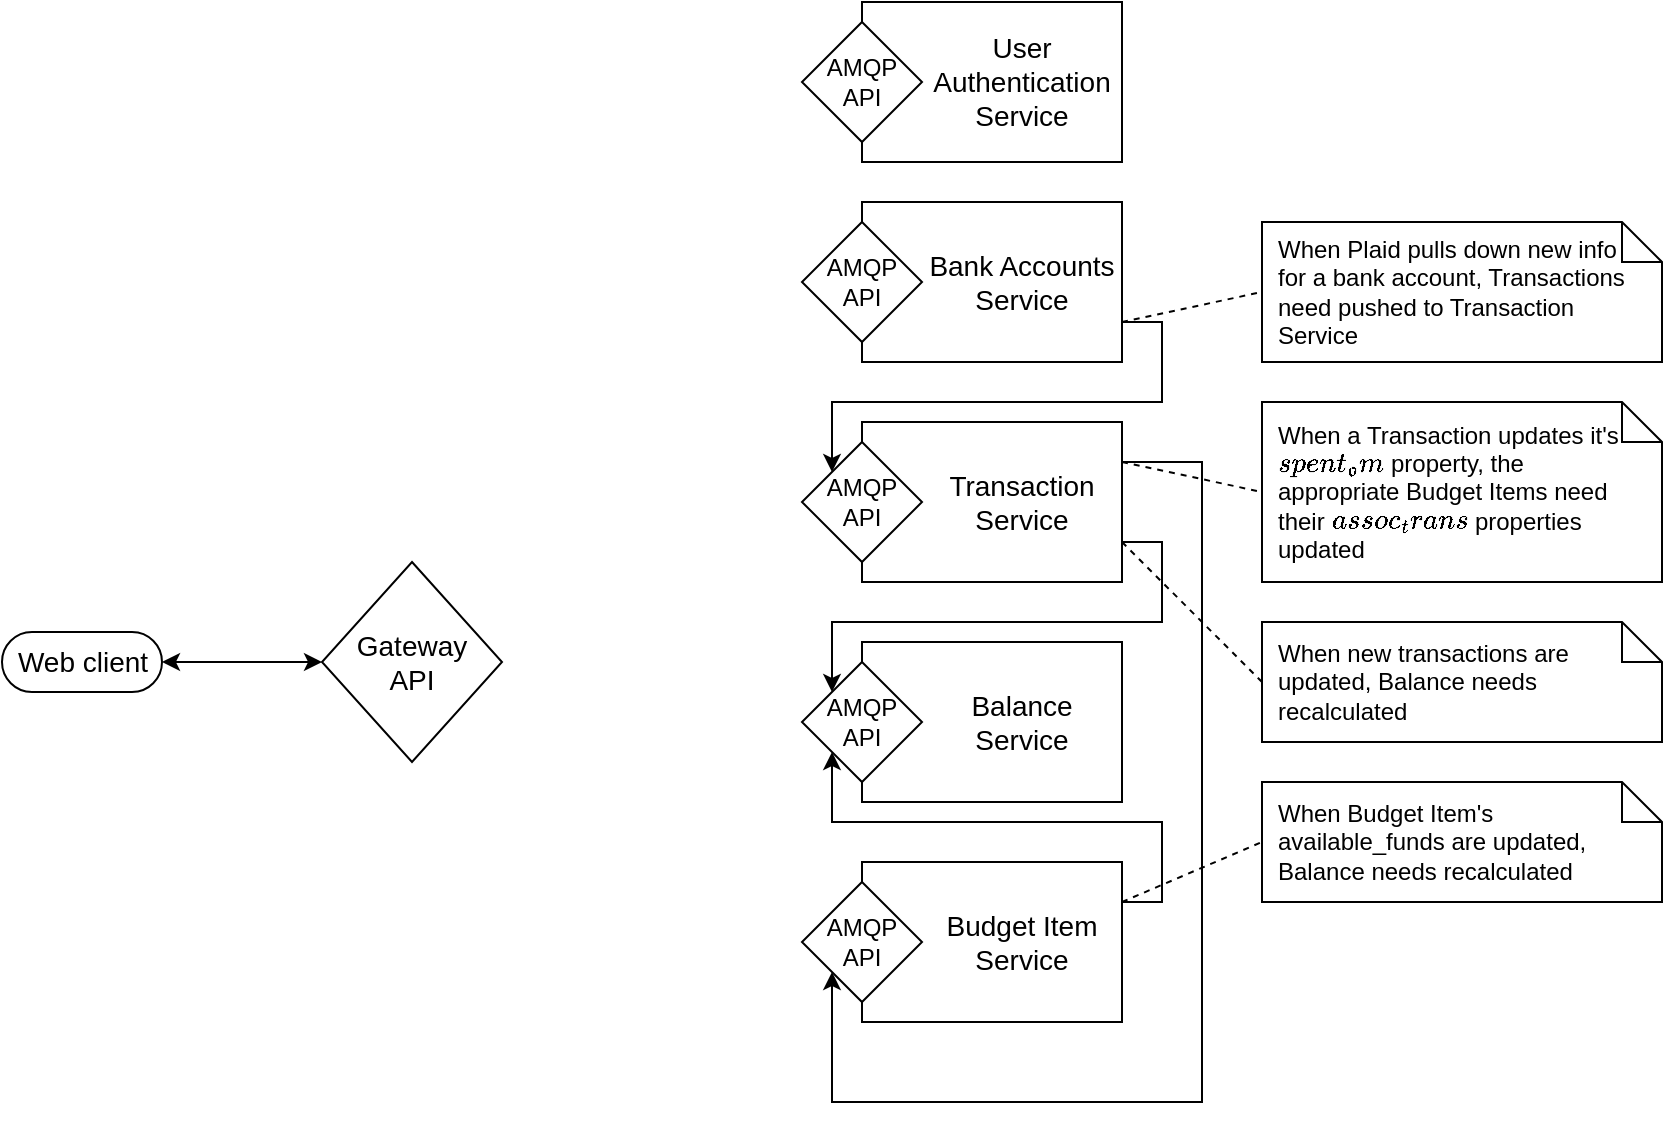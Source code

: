 <mxfile version="14.2.3" type="github">
  <diagram name="Page-1" id="9f46799a-70d6-7492-0946-bef42562c5a5">
    <mxGraphModel dx="1570" dy="1120" grid="1" gridSize="10" guides="1" tooltips="1" connect="1" arrows="1" fold="1" page="1" pageScale="1" pageWidth="1100" pageHeight="850" background="#ffffff" math="0" shadow="0">
      <root>
        <mxCell id="0" />
        <mxCell id="1" parent="0" />
        <mxCell id="WWAp1A02eeEXavUCdxNv-16" value="" style="edgeStyle=orthogonalEdgeStyle;rounded=0;orthogonalLoop=1;jettySize=auto;html=1;startArrow=classic;startFill=1;" parent="1" source="WWAp1A02eeEXavUCdxNv-14" target="WWAp1A02eeEXavUCdxNv-15" edge="1">
          <mxGeometry relative="1" as="geometry" />
        </mxCell>
        <mxCell id="WWAp1A02eeEXavUCdxNv-14" value="&lt;div style=&quot;font-size: 14px;&quot;&gt;Web client&lt;/div&gt;" style="html=1;dashed=0;whitespace=wrap;shape=mxgraph.dfd.start;fontSize=14;" parent="1" vertex="1">
          <mxGeometry x="210" y="385" width="80" height="30" as="geometry" />
        </mxCell>
        <mxCell id="WWAp1A02eeEXavUCdxNv-15" value="&lt;div style=&quot;font-size: 14px;&quot;&gt;Gateway&lt;/div&gt;&lt;div style=&quot;font-size: 14px;&quot;&gt;API&lt;/div&gt;" style="shape=rhombus;html=1;dashed=0;whitespace=wrap;perimeter=rhombusPerimeter;whiteSpace=wrap;fontSize=14;" parent="1" vertex="1">
          <mxGeometry x="370" y="350" width="90" height="100" as="geometry" />
        </mxCell>
        <mxCell id="WWAp1A02eeEXavUCdxNv-20" value="" style="group" parent="1" vertex="1" connectable="0">
          <mxGeometry x="610" y="70" width="160" height="80" as="geometry" />
        </mxCell>
        <mxCell id="WWAp1A02eeEXavUCdxNv-17" value="" style="html=1;dashed=0;whitespace=wrap;whiteSpace=wrap;" parent="WWAp1A02eeEXavUCdxNv-20" vertex="1">
          <mxGeometry x="30" width="130" height="80" as="geometry" />
        </mxCell>
        <mxCell id="WWAp1A02eeEXavUCdxNv-18" value="&lt;div&gt;AMQP &lt;br&gt;&lt;/div&gt;&lt;div&gt;API&lt;/div&gt;" style="shape=rhombus;html=1;dashed=0;whitespace=wrap;perimeter=rhombusPerimeter;whiteSpace=wrap;fontSize=12;" parent="WWAp1A02eeEXavUCdxNv-20" vertex="1">
          <mxGeometry y="10" width="60" height="60" as="geometry" />
        </mxCell>
        <mxCell id="WWAp1A02eeEXavUCdxNv-19" value="User Authentication Service" style="text;html=1;strokeColor=none;fillColor=none;align=center;verticalAlign=middle;whiteSpace=wrap;rounded=0;dashed=1;fontSize=14;" parent="WWAp1A02eeEXavUCdxNv-20" vertex="1">
          <mxGeometry x="60" width="100" height="80" as="geometry" />
        </mxCell>
        <mxCell id="WWAp1A02eeEXavUCdxNv-25" value="" style="group" parent="1" vertex="1" connectable="0">
          <mxGeometry x="610" y="170" width="160" height="80" as="geometry" />
        </mxCell>
        <mxCell id="WWAp1A02eeEXavUCdxNv-26" value="" style="html=1;dashed=0;whitespace=wrap;whiteSpace=wrap;" parent="WWAp1A02eeEXavUCdxNv-25" vertex="1">
          <mxGeometry x="30" width="130" height="80" as="geometry" />
        </mxCell>
        <mxCell id="WWAp1A02eeEXavUCdxNv-27" value="&lt;div&gt;AMQP &lt;br&gt;&lt;/div&gt;&lt;div&gt;API&lt;/div&gt;" style="shape=rhombus;html=1;dashed=0;whitespace=wrap;perimeter=rhombusPerimeter;whiteSpace=wrap;fontSize=12;" parent="WWAp1A02eeEXavUCdxNv-25" vertex="1">
          <mxGeometry y="10" width="60" height="60" as="geometry" />
        </mxCell>
        <mxCell id="WWAp1A02eeEXavUCdxNv-28" value="Bank Accounts Service" style="text;html=1;strokeColor=none;fillColor=none;align=center;verticalAlign=middle;whiteSpace=wrap;rounded=0;dashed=1;fontSize=14;" parent="WWAp1A02eeEXavUCdxNv-25" vertex="1">
          <mxGeometry x="60" width="100" height="80" as="geometry" />
        </mxCell>
        <mxCell id="WWAp1A02eeEXavUCdxNv-29" value="" style="group" parent="1" vertex="1" connectable="0">
          <mxGeometry x="610" y="280" width="160" height="80" as="geometry" />
        </mxCell>
        <mxCell id="WWAp1A02eeEXavUCdxNv-30" value="" style="html=1;dashed=0;whitespace=wrap;whiteSpace=wrap;" parent="WWAp1A02eeEXavUCdxNv-29" vertex="1">
          <mxGeometry x="30" width="130" height="80" as="geometry" />
        </mxCell>
        <mxCell id="WWAp1A02eeEXavUCdxNv-31" value="&lt;div&gt;AMQP &lt;br&gt;&lt;/div&gt;&lt;div&gt;API&lt;/div&gt;" style="shape=rhombus;html=1;dashed=0;whitespace=wrap;perimeter=rhombusPerimeter;whiteSpace=wrap;fontSize=12;" parent="WWAp1A02eeEXavUCdxNv-29" vertex="1">
          <mxGeometry y="10" width="60" height="60" as="geometry" />
        </mxCell>
        <mxCell id="WWAp1A02eeEXavUCdxNv-32" value="Transaction Service" style="text;html=1;strokeColor=none;fillColor=none;align=center;verticalAlign=middle;whiteSpace=wrap;rounded=0;dashed=1;fontSize=14;" parent="WWAp1A02eeEXavUCdxNv-29" vertex="1">
          <mxGeometry x="60" width="100" height="80" as="geometry" />
        </mxCell>
        <mxCell id="ln_ZyMrxEjAvicW-0nf5-8" value="" style="group" parent="1" vertex="1" connectable="0">
          <mxGeometry x="610" y="500" width="160" height="80" as="geometry" />
        </mxCell>
        <mxCell id="ln_ZyMrxEjAvicW-0nf5-9" value="" style="html=1;dashed=0;whitespace=wrap;whiteSpace=wrap;" parent="ln_ZyMrxEjAvicW-0nf5-8" vertex="1">
          <mxGeometry x="30" width="130" height="80" as="geometry" />
        </mxCell>
        <mxCell id="ln_ZyMrxEjAvicW-0nf5-10" value="&lt;div&gt;AMQP &lt;br&gt;&lt;/div&gt;&lt;div&gt;API&lt;/div&gt;" style="shape=rhombus;html=1;dashed=0;whitespace=wrap;perimeter=rhombusPerimeter;whiteSpace=wrap;fontSize=12;" parent="ln_ZyMrxEjAvicW-0nf5-8" vertex="1">
          <mxGeometry y="10" width="60" height="60" as="geometry" />
        </mxCell>
        <mxCell id="ln_ZyMrxEjAvicW-0nf5-11" value="Budget Item Service" style="text;html=1;strokeColor=none;fillColor=none;align=center;verticalAlign=middle;whiteSpace=wrap;rounded=0;dashed=1;fontSize=14;" parent="ln_ZyMrxEjAvicW-0nf5-8" vertex="1">
          <mxGeometry x="60" width="100" height="80" as="geometry" />
        </mxCell>
        <mxCell id="ln_ZyMrxEjAvicW-0nf5-20" value="" style="group" parent="1" vertex="1" connectable="0">
          <mxGeometry x="610" y="390" width="160" height="80" as="geometry" />
        </mxCell>
        <mxCell id="ln_ZyMrxEjAvicW-0nf5-21" value="" style="html=1;dashed=0;whitespace=wrap;whiteSpace=wrap;" parent="ln_ZyMrxEjAvicW-0nf5-20" vertex="1">
          <mxGeometry x="30" width="130" height="80" as="geometry" />
        </mxCell>
        <mxCell id="ln_ZyMrxEjAvicW-0nf5-22" value="&lt;div&gt;AMQP &lt;br&gt;&lt;/div&gt;&lt;div&gt;API&lt;/div&gt;" style="shape=rhombus;html=1;dashed=0;whitespace=wrap;perimeter=rhombusPerimeter;whiteSpace=wrap;fontSize=12;" parent="ln_ZyMrxEjAvicW-0nf5-20" vertex="1">
          <mxGeometry y="10" width="60" height="60" as="geometry" />
        </mxCell>
        <mxCell id="ln_ZyMrxEjAvicW-0nf5-23" value="Balance Service" style="text;html=1;strokeColor=none;fillColor=none;align=center;verticalAlign=middle;whiteSpace=wrap;rounded=0;dashed=1;fontSize=14;" parent="ln_ZyMrxEjAvicW-0nf5-20" vertex="1">
          <mxGeometry x="60" width="100" height="80" as="geometry" />
        </mxCell>
        <mxCell id="ln_ZyMrxEjAvicW-0nf5-34" style="edgeStyle=orthogonalEdgeStyle;rounded=0;orthogonalLoop=1;jettySize=auto;html=1;exitX=1;exitY=0.75;exitDx=0;exitDy=0;startArrow=none;startFill=0;entryX=0;entryY=0;entryDx=0;entryDy=0;" parent="1" source="WWAp1A02eeEXavUCdxNv-32" target="ln_ZyMrxEjAvicW-0nf5-22" edge="1">
          <mxGeometry relative="1" as="geometry">
            <mxPoint x="850" y="310" as="targetPoint" />
          </mxGeometry>
        </mxCell>
        <mxCell id="ln_ZyMrxEjAvicW-0nf5-35" style="edgeStyle=orthogonalEdgeStyle;rounded=0;orthogonalLoop=1;jettySize=auto;html=1;exitX=1;exitY=0.75;exitDx=0;exitDy=0;entryX=0;entryY=0;entryDx=0;entryDy=0;" parent="1" source="WWAp1A02eeEXavUCdxNv-28" target="WWAp1A02eeEXavUCdxNv-31" edge="1">
          <mxGeometry relative="1" as="geometry" />
        </mxCell>
        <mxCell id="ln_ZyMrxEjAvicW-0nf5-33" style="edgeStyle=orthogonalEdgeStyle;rounded=0;orthogonalLoop=1;jettySize=auto;html=1;exitX=1;exitY=0.25;exitDx=0;exitDy=0;entryX=0;entryY=1;entryDx=0;entryDy=0;" parent="1" source="ln_ZyMrxEjAvicW-0nf5-11" target="ln_ZyMrxEjAvicW-0nf5-22" edge="1">
          <mxGeometry relative="1" as="geometry">
            <mxPoint x="770" y="530" as="sourcePoint" />
          </mxGeometry>
        </mxCell>
        <mxCell id="FyMcj3_5UNK_IZjX0zsP-1" style="edgeStyle=orthogonalEdgeStyle;rounded=0;orthogonalLoop=1;jettySize=auto;html=1;startArrow=none;startFill=0;entryX=0;entryY=1;entryDx=0;entryDy=0;exitX=1;exitY=0.25;exitDx=0;exitDy=0;" parent="1" source="WWAp1A02eeEXavUCdxNv-32" target="ln_ZyMrxEjAvicW-0nf5-10" edge="1">
          <mxGeometry relative="1" as="geometry">
            <mxPoint x="840" y="580" as="targetPoint" />
            <Array as="points">
              <mxPoint x="810" y="300" />
              <mxPoint x="810" y="620" />
              <mxPoint x="625" y="620" />
            </Array>
          </mxGeometry>
        </mxCell>
        <mxCell id="-1fxc4yib7ofRESS5T0K-5" value="" style="endArrow=none;dashed=1;html=1;entryX=0;entryY=0.5;entryDx=0;entryDy=0;entryPerimeter=0;exitX=1;exitY=0.75;exitDx=0;exitDy=0;" edge="1" parent="1" source="WWAp1A02eeEXavUCdxNv-28" target="-1fxc4yib7ofRESS5T0K-1">
          <mxGeometry width="50" height="50" relative="1" as="geometry">
            <mxPoint x="850" y="420" as="sourcePoint" />
            <mxPoint x="960" y="340" as="targetPoint" />
          </mxGeometry>
        </mxCell>
        <mxCell id="-1fxc4yib7ofRESS5T0K-7" value="" style="endArrow=none;dashed=1;html=1;entryX=0;entryY=0.5;entryDx=0;entryDy=0;entryPerimeter=0;exitX=1;exitY=0.25;exitDx=0;exitDy=0;" edge="1" parent="1" source="WWAp1A02eeEXavUCdxNv-32" target="-1fxc4yib7ofRESS5T0K-6">
          <mxGeometry width="50" height="50" relative="1" as="geometry">
            <mxPoint x="780" y="480" as="sourcePoint" />
            <mxPoint x="890" y="400" as="targetPoint" />
          </mxGeometry>
        </mxCell>
        <mxCell id="-1fxc4yib7ofRESS5T0K-1" value="When Plaid pulls down new info for a bank account, Transactions need pushed to Transaction Service" style="shape=note;size=20;whiteSpace=wrap;html=1;spacing=8;align=left;" vertex="1" parent="1">
          <mxGeometry x="840" y="180" width="200" height="70" as="geometry" />
        </mxCell>
        <mxCell id="-1fxc4yib7ofRESS5T0K-6" value="When a Transaction updates it&#39;s `spent_from` property, the appropriate Budget Items need their `assoc_trans` properties updated" style="shape=note;size=20;whiteSpace=wrap;html=1;spacing=8;align=left;" vertex="1" parent="1">
          <mxGeometry x="840" y="270" width="200" height="90" as="geometry" />
        </mxCell>
        <mxCell id="-1fxc4yib7ofRESS5T0K-9" value="" style="endArrow=none;dashed=1;html=1;entryX=0;entryY=0.5;entryDx=0;entryDy=0;entryPerimeter=0;exitX=1;exitY=0.75;exitDx=0;exitDy=0;" edge="1" parent="1" target="-1fxc4yib7ofRESS5T0K-10" source="WWAp1A02eeEXavUCdxNv-32">
          <mxGeometry width="50" height="50" relative="1" as="geometry">
            <mxPoint x="770" y="405" as="sourcePoint" />
            <mxPoint x="890" y="505" as="targetPoint" />
          </mxGeometry>
        </mxCell>
        <mxCell id="-1fxc4yib7ofRESS5T0K-10" value="When new transactions are updated, Balance needs recalculated" style="shape=note;size=20;whiteSpace=wrap;html=1;spacing=8;align=left;" vertex="1" parent="1">
          <mxGeometry x="840" y="380" width="200" height="60" as="geometry" />
        </mxCell>
        <mxCell id="-1fxc4yib7ofRESS5T0K-11" value="" style="endArrow=none;dashed=1;html=1;entryX=0;entryY=0.5;entryDx=0;entryDy=0;entryPerimeter=0;exitX=1;exitY=0.25;exitDx=0;exitDy=0;" edge="1" parent="1" target="-1fxc4yib7ofRESS5T0K-12" source="ln_ZyMrxEjAvicW-0nf5-11">
          <mxGeometry width="50" height="50" relative="1" as="geometry">
            <mxPoint x="773" y="428" as="sourcePoint" />
            <mxPoint x="890" y="585" as="targetPoint" />
          </mxGeometry>
        </mxCell>
        <mxCell id="-1fxc4yib7ofRESS5T0K-12" value="When Budget Item&#39;s available_funds are updated, Balance needs recalculated" style="shape=note;size=20;whiteSpace=wrap;html=1;spacing=8;align=left;" vertex="1" parent="1">
          <mxGeometry x="840" y="460" width="200" height="60" as="geometry" />
        </mxCell>
      </root>
    </mxGraphModel>
  </diagram>
</mxfile>
